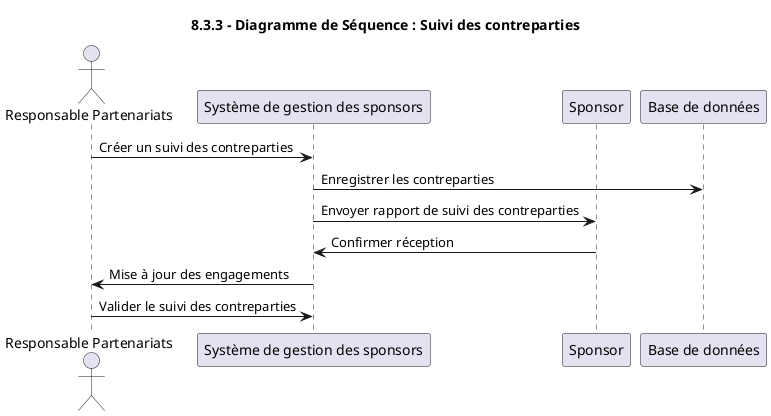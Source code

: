 @startuml
!pragma layout smetana
title 8.3.3 - Diagramme de Séquence : Suivi des contreparties

actor "Responsable Partenariats" as partenariat
participant "Système de gestion des sponsors" as systeme
participant "Sponsor" as sponsor
participant "Base de données" as bdd

partenariat -> systeme : Créer un suivi des contreparties
systeme -> bdd : Enregistrer les contreparties
systeme -> sponsor : Envoyer rapport de suivi des contreparties
sponsor -> systeme : Confirmer réception
systeme -> partenariat : Mise à jour des engagements
partenariat -> systeme : Valider le suivi des contreparties

@enduml
